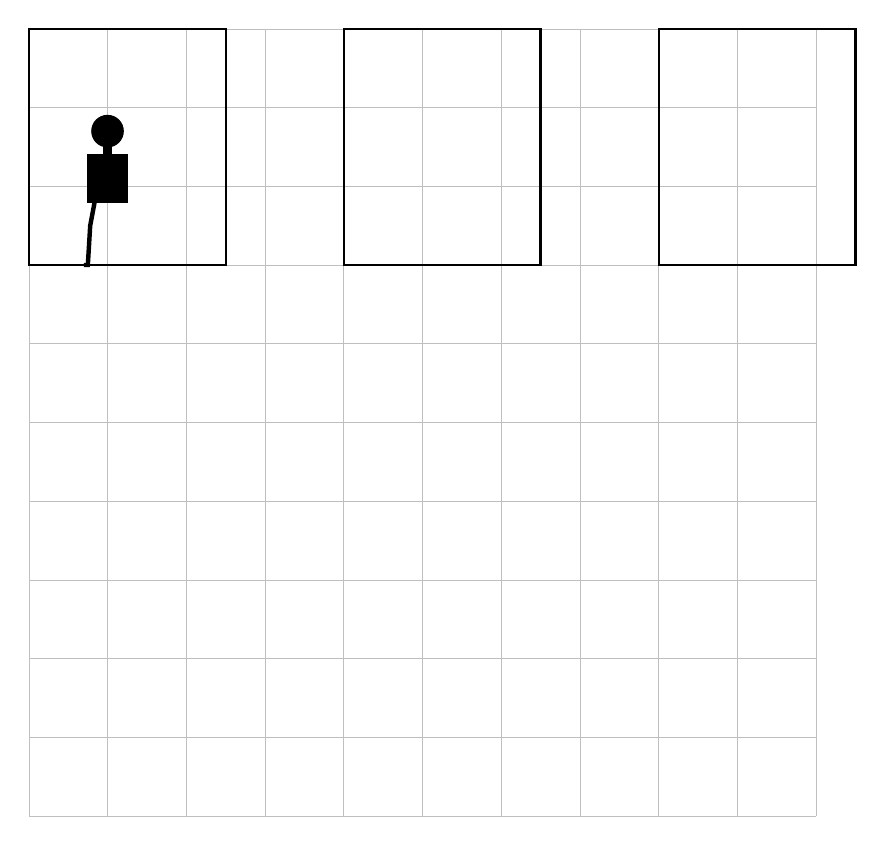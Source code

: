 \begin{tikzpicture}
\draw [help lines,color=lightgray] (0,0) grid (10,10);

\draw [thick] (0,7) -- (2.5,7) -- (2.5,10) -- (0,10) -- cycle;

\draw [fill] (1.0,8.7) circle (0.2);
\filldraw (0.95,8.6) -- (0.95,8.4) -- (1.05,8.4) -- (1.05,8.6)-- cycle;
\filldraw (0.75,8.4) -- (0.75,7.8) -- (1.25,7.8) -- (1.25,8.4)-- cycle;
\draw [ultra thick] (0.95,8.4) -- (0.78,7.5) -- (0.75,7)--(0.70,7);

\begin{scope}[shift={(4,0)}]
\draw [thick] (0,7) -- (2.5,7) -- (2.5,10) -- (0,10) -- cycle;
\end{scope}

\begin{scope}[shift={(8,0)}]
\draw [thick] (0,7) -- (2.5,7) -- (2.5,10) -- (0,10) -- cycle;
\end{scope}

\end{tikzpicture}